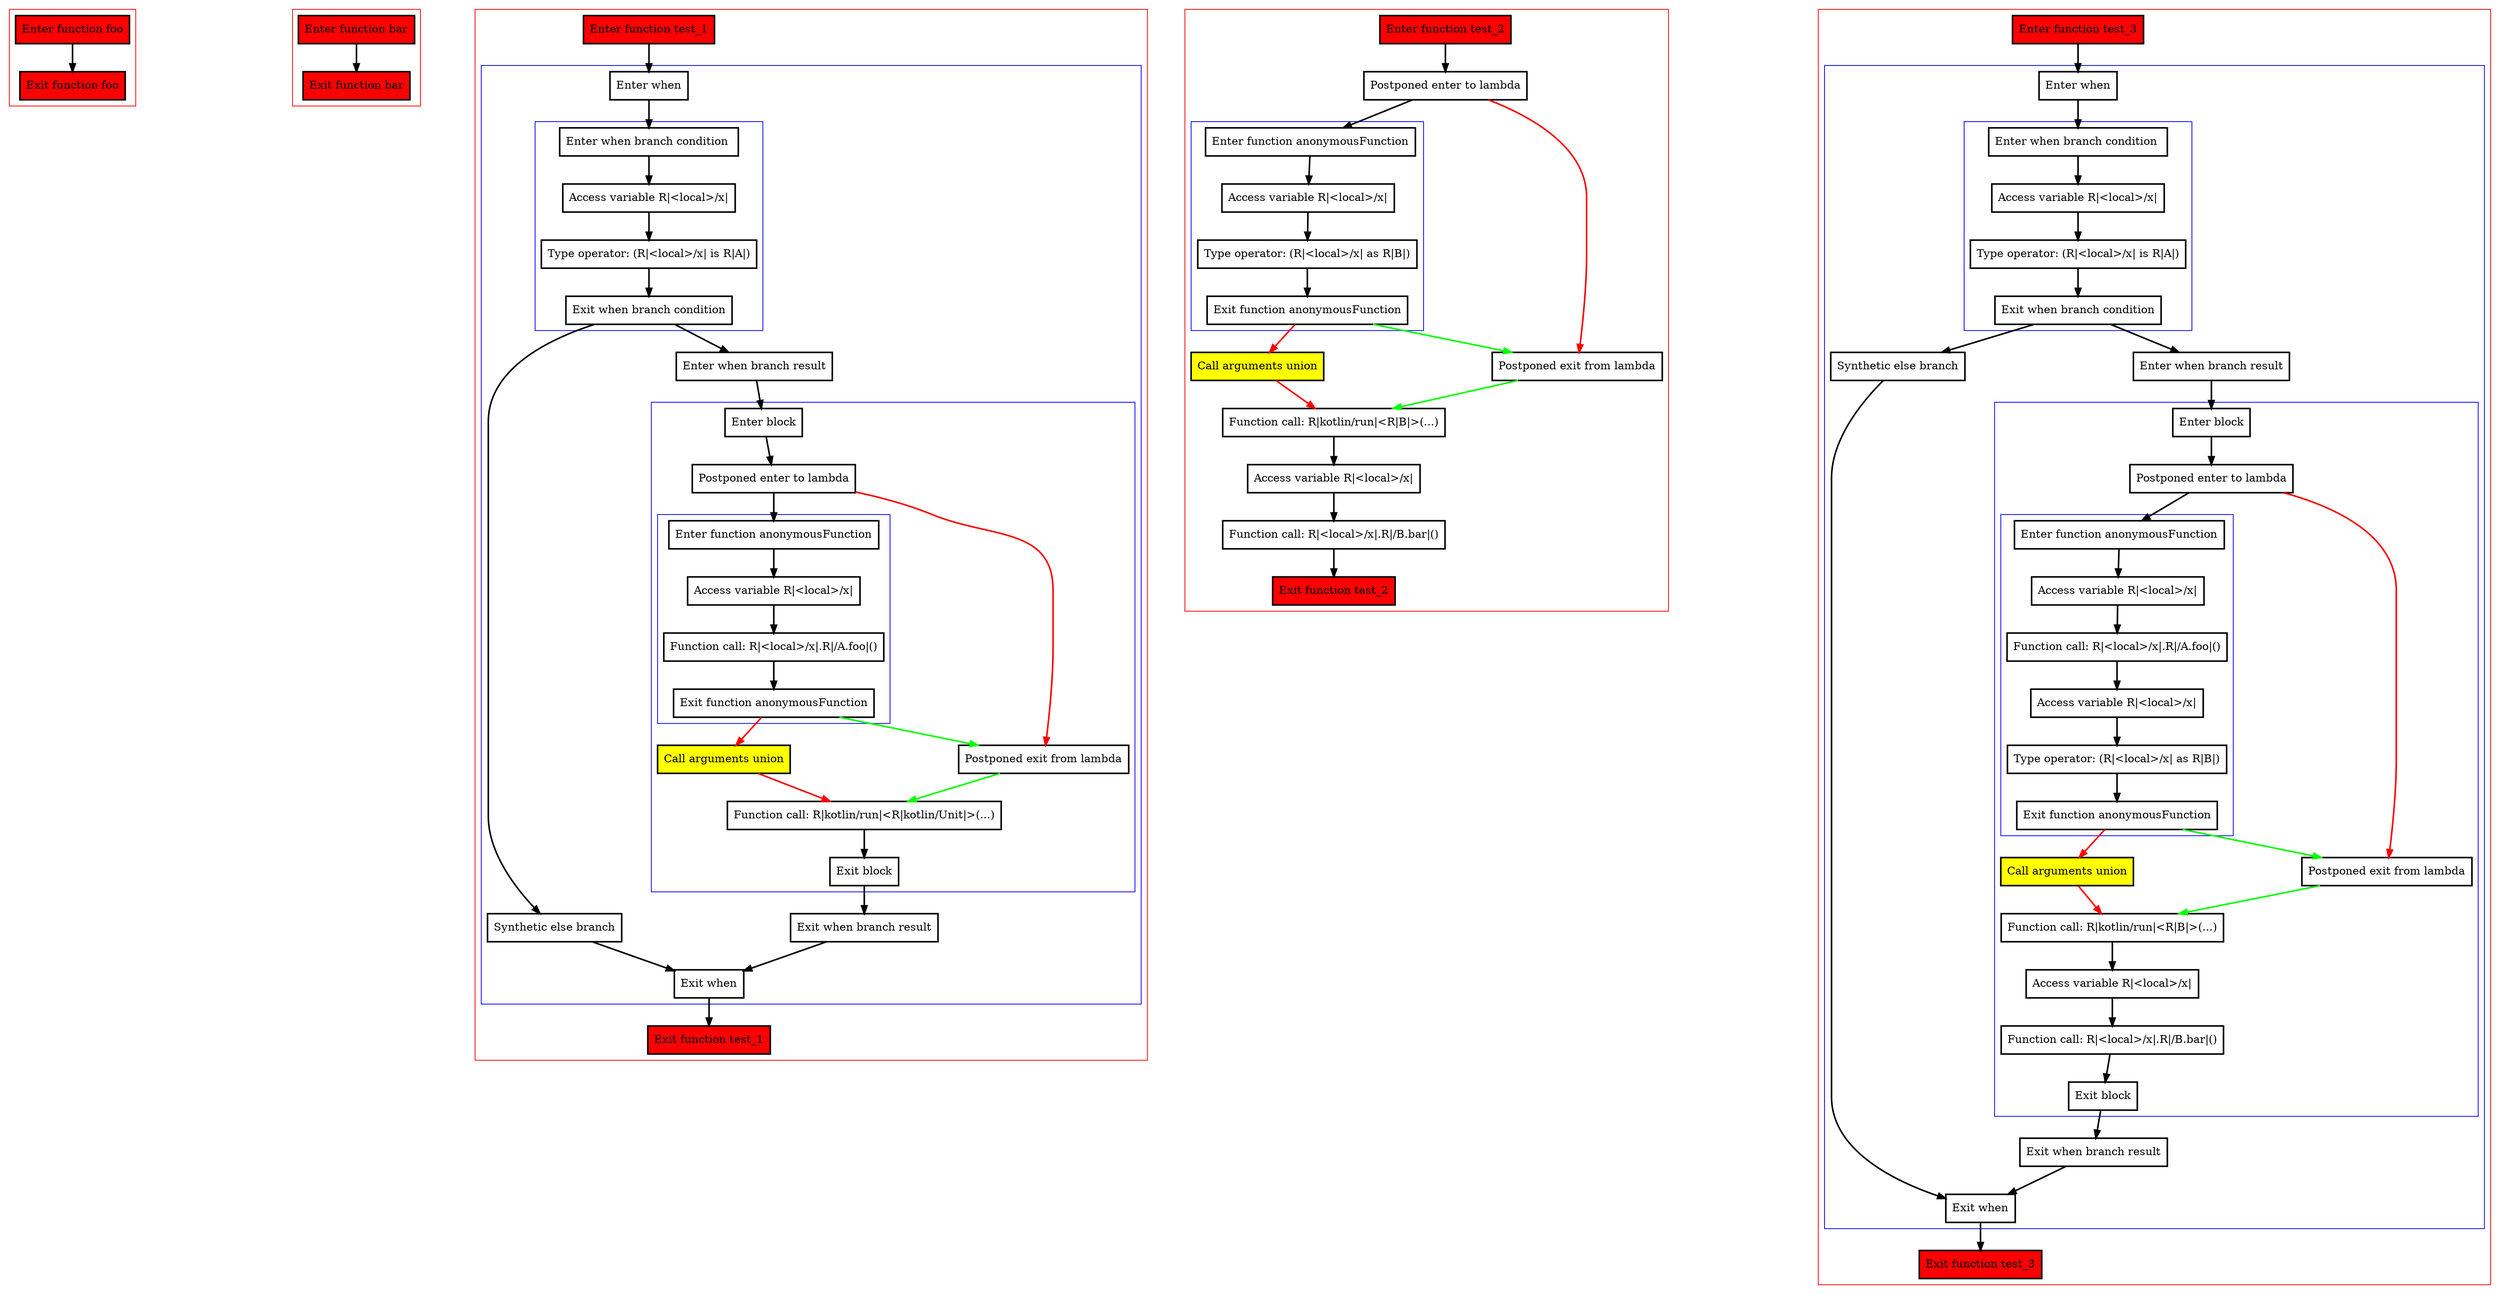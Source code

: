 digraph inPlaceLambdas_kt {
    graph [nodesep=3]
    node [shape=box penwidth=2]
    edge [penwidth=2]

    subgraph cluster_0 {
        color=red
        0 [label="Enter function foo" style="filled" fillcolor=red];
        1 [label="Exit function foo" style="filled" fillcolor=red];
    }

    0 -> {1};

    subgraph cluster_1 {
        color=red
        2 [label="Enter function bar" style="filled" fillcolor=red];
        3 [label="Exit function bar" style="filled" fillcolor=red];
    }

    2 -> {3};

    subgraph cluster_2 {
        color=red
        4 [label="Enter function test_1" style="filled" fillcolor=red];
        subgraph cluster_3 {
            color=blue
            5 [label="Enter when"];
            subgraph cluster_4 {
                color=blue
                6 [label="Enter when branch condition "];
                7 [label="Access variable R|<local>/x|"];
                8 [label="Type operator: (R|<local>/x| is R|A|)"];
                9 [label="Exit when branch condition"];
            }
            10 [label="Synthetic else branch"];
            11 [label="Enter when branch result"];
            subgraph cluster_5 {
                color=blue
                12 [label="Enter block"];
                13 [label="Postponed enter to lambda"];
                subgraph cluster_6 {
                    color=blue
                    14 [label="Enter function anonymousFunction"];
                    15 [label="Access variable R|<local>/x|"];
                    16 [label="Function call: R|<local>/x|.R|/A.foo|()"];
                    17 [label="Exit function anonymousFunction"];
                }
                18 [label="Call arguments union" style="filled" fillcolor=yellow];
                19 [label="Postponed exit from lambda"];
                20 [label="Function call: R|kotlin/run|<R|kotlin/Unit|>(...)"];
                21 [label="Exit block"];
            }
            22 [label="Exit when branch result"];
            23 [label="Exit when"];
        }
        24 [label="Exit function test_1" style="filled" fillcolor=red];
    }

    4 -> {5};
    5 -> {6};
    6 -> {7};
    7 -> {8};
    8 -> {9};
    9 -> {11 10};
    10 -> {23};
    11 -> {12};
    12 -> {13};
    13 -> {14};
    13 -> {19} [color=red];
    14 -> {15};
    15 -> {16};
    16 -> {17};
    17 -> {19} [color=green];
    17 -> {18} [color=red];
    18 -> {20} [color=red];
    19 -> {20} [color=green];
    20 -> {21};
    21 -> {22};
    22 -> {23};
    23 -> {24};

    subgraph cluster_7 {
        color=red
        25 [label="Enter function test_2" style="filled" fillcolor=red];
        26 [label="Postponed enter to lambda"];
        subgraph cluster_8 {
            color=blue
            27 [label="Enter function anonymousFunction"];
            28 [label="Access variable R|<local>/x|"];
            29 [label="Type operator: (R|<local>/x| as R|B|)"];
            30 [label="Exit function anonymousFunction"];
        }
        31 [label="Call arguments union" style="filled" fillcolor=yellow];
        32 [label="Postponed exit from lambda"];
        33 [label="Function call: R|kotlin/run|<R|B|>(...)"];
        34 [label="Access variable R|<local>/x|"];
        35 [label="Function call: R|<local>/x|.R|/B.bar|()"];
        36 [label="Exit function test_2" style="filled" fillcolor=red];
    }

    25 -> {26};
    26 -> {27};
    26 -> {32} [color=red];
    27 -> {28};
    28 -> {29};
    29 -> {30};
    30 -> {32} [color=green];
    30 -> {31} [color=red];
    31 -> {33} [color=red];
    32 -> {33} [color=green];
    33 -> {34};
    34 -> {35};
    35 -> {36};

    subgraph cluster_9 {
        color=red
        37 [label="Enter function test_3" style="filled" fillcolor=red];
        subgraph cluster_10 {
            color=blue
            38 [label="Enter when"];
            subgraph cluster_11 {
                color=blue
                39 [label="Enter when branch condition "];
                40 [label="Access variable R|<local>/x|"];
                41 [label="Type operator: (R|<local>/x| is R|A|)"];
                42 [label="Exit when branch condition"];
            }
            43 [label="Synthetic else branch"];
            44 [label="Enter when branch result"];
            subgraph cluster_12 {
                color=blue
                45 [label="Enter block"];
                46 [label="Postponed enter to lambda"];
                subgraph cluster_13 {
                    color=blue
                    47 [label="Enter function anonymousFunction"];
                    48 [label="Access variable R|<local>/x|"];
                    49 [label="Function call: R|<local>/x|.R|/A.foo|()"];
                    50 [label="Access variable R|<local>/x|"];
                    51 [label="Type operator: (R|<local>/x| as R|B|)"];
                    52 [label="Exit function anonymousFunction"];
                }
                53 [label="Call arguments union" style="filled" fillcolor=yellow];
                54 [label="Postponed exit from lambda"];
                55 [label="Function call: R|kotlin/run|<R|B|>(...)"];
                56 [label="Access variable R|<local>/x|"];
                57 [label="Function call: R|<local>/x|.R|/B.bar|()"];
                58 [label="Exit block"];
            }
            59 [label="Exit when branch result"];
            60 [label="Exit when"];
        }
        61 [label="Exit function test_3" style="filled" fillcolor=red];
    }

    37 -> {38};
    38 -> {39};
    39 -> {40};
    40 -> {41};
    41 -> {42};
    42 -> {44 43};
    43 -> {60};
    44 -> {45};
    45 -> {46};
    46 -> {47};
    46 -> {54} [color=red];
    47 -> {48};
    48 -> {49};
    49 -> {50};
    50 -> {51};
    51 -> {52};
    52 -> {54} [color=green];
    52 -> {53} [color=red];
    53 -> {55} [color=red];
    54 -> {55} [color=green];
    55 -> {56};
    56 -> {57};
    57 -> {58};
    58 -> {59};
    59 -> {60};
    60 -> {61};

}
